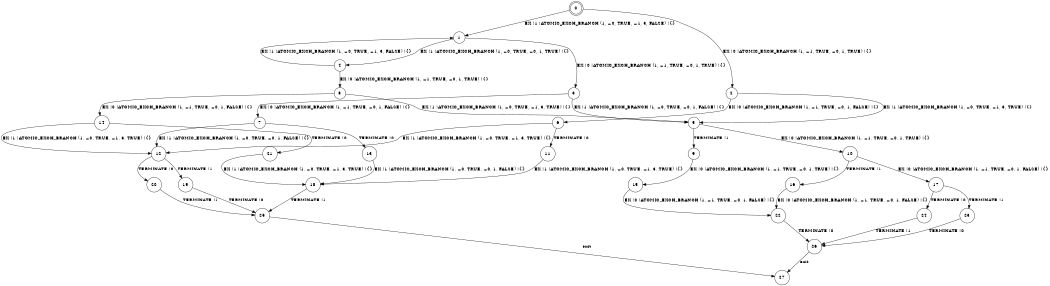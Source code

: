digraph BCG {
size = "7, 10.5";
center = TRUE;
node [shape = circle];
0 [peripheries = 2];
0 -> 1 [label = "EX !1 !ATOMIC_EXCH_BRANCH (1, +0, TRUE, +1, 3, FALSE) !{}"];
0 -> 2 [label = "EX !0 !ATOMIC_EXCH_BRANCH (1, +1, TRUE, +0, 1, TRUE) !{}"];
1 -> 3 [label = "EX !0 !ATOMIC_EXCH_BRANCH (1, +1, TRUE, +0, 1, TRUE) !{}"];
1 -> 4 [label = "EX !1 !ATOMIC_EXCH_BRANCH (1, +0, TRUE, +0, 1, TRUE) !{}"];
2 -> 5 [label = "EX !1 !ATOMIC_EXCH_BRANCH (1, +0, TRUE, +1, 3, TRUE) !{}"];
2 -> 6 [label = "EX !0 !ATOMIC_EXCH_BRANCH (1, +1, TRUE, +0, 1, FALSE) !{}"];
3 -> 5 [label = "EX !1 !ATOMIC_EXCH_BRANCH (1, +0, TRUE, +0, 1, FALSE) !{}"];
3 -> 7 [label = "EX !0 !ATOMIC_EXCH_BRANCH (1, +1, TRUE, +0, 1, FALSE) !{}"];
4 -> 8 [label = "EX !0 !ATOMIC_EXCH_BRANCH (1, +1, TRUE, +0, 1, TRUE) !{}"];
4 -> 1 [label = "EX !1 !ATOMIC_EXCH_BRANCH (1, +0, TRUE, +1, 3, FALSE) !{}"];
5 -> 9 [label = "TERMINATE !1"];
5 -> 10 [label = "EX !0 !ATOMIC_EXCH_BRANCH (1, +1, TRUE, +0, 1, TRUE) !{}"];
6 -> 11 [label = "TERMINATE !0"];
6 -> 12 [label = "EX !1 !ATOMIC_EXCH_BRANCH (1, +0, TRUE, +1, 3, TRUE) !{}"];
7 -> 13 [label = "TERMINATE !0"];
7 -> 12 [label = "EX !1 !ATOMIC_EXCH_BRANCH (1, +0, TRUE, +0, 1, FALSE) !{}"];
8 -> 5 [label = "EX !1 !ATOMIC_EXCH_BRANCH (1, +0, TRUE, +1, 3, TRUE) !{}"];
8 -> 14 [label = "EX !0 !ATOMIC_EXCH_BRANCH (1, +1, TRUE, +0, 1, FALSE) !{}"];
9 -> 15 [label = "EX !0 !ATOMIC_EXCH_BRANCH (1, +1, TRUE, +0, 1, TRUE) !{}"];
10 -> 16 [label = "TERMINATE !1"];
10 -> 17 [label = "EX !0 !ATOMIC_EXCH_BRANCH (1, +1, TRUE, +0, 1, FALSE) !{}"];
11 -> 18 [label = "EX !1 !ATOMIC_EXCH_BRANCH (1, +0, TRUE, +1, 3, TRUE) !{}"];
12 -> 19 [label = "TERMINATE !1"];
12 -> 20 [label = "TERMINATE !0"];
13 -> 18 [label = "EX !1 !ATOMIC_EXCH_BRANCH (1, +0, TRUE, +0, 1, FALSE) !{}"];
14 -> 21 [label = "TERMINATE !0"];
14 -> 12 [label = "EX !1 !ATOMIC_EXCH_BRANCH (1, +0, TRUE, +1, 3, TRUE) !{}"];
15 -> 22 [label = "EX !0 !ATOMIC_EXCH_BRANCH (1, +1, TRUE, +0, 1, FALSE) !{}"];
16 -> 22 [label = "EX !0 !ATOMIC_EXCH_BRANCH (1, +1, TRUE, +0, 1, FALSE) !{}"];
17 -> 23 [label = "TERMINATE !1"];
17 -> 24 [label = "TERMINATE !0"];
18 -> 25 [label = "TERMINATE !1"];
19 -> 25 [label = "TERMINATE !0"];
20 -> 25 [label = "TERMINATE !1"];
21 -> 18 [label = "EX !1 !ATOMIC_EXCH_BRANCH (1, +0, TRUE, +1, 3, TRUE) !{}"];
22 -> 26 [label = "TERMINATE !0"];
23 -> 26 [label = "TERMINATE !0"];
24 -> 26 [label = "TERMINATE !1"];
25 -> 27 [label = "exit"];
26 -> 27 [label = "exit"];
}
